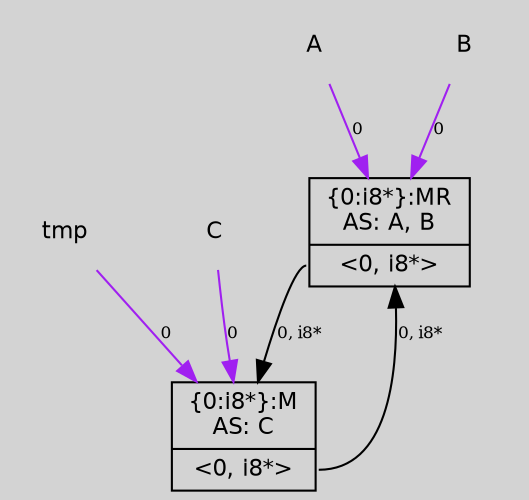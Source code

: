 digraph unnamed {
	graph [center=true, ratio=true, bgcolor=lightgray, fontname=Helvetica];
	node  [fontname=Helvetica, fontsize=11];

	Node0x2d2b580 [shape=record,label="{\{0:i8*\}:MR\nAS: A, B\n|{<s0>\<0, i8*\>}}"];
	Node0x2d2ba70 [shape=record,label="{\{0:i8*\}:M\nAS: C\n|{<s0>\<0, i8*\>}}"];
	Node0x2d0cf08 [shape=plaintext, label ="A"];
	Node0x2d0cf08 -> Node0x2d2b580[arrowtail=tee,label="0",fontsize=8,color=purple];
	Node0x2d105f8 [shape=plaintext, label ="tmp"];
	Node0x2d105f8 -> Node0x2d2ba70[arrowtail=tee,label="0",fontsize=8,color=purple];
	Node0x2d0d498 [shape=plaintext, label ="B"];
	Node0x2d0d498 -> Node0x2d2b580[arrowtail=tee,label="0",fontsize=8,color=purple];
	Node0x2d0d538 [shape=plaintext, label ="C"];
	Node0x2d0d538 -> Node0x2d2ba70[arrowtail=tee,label="0",fontsize=8,color=purple];
	Node0x2d2b580:s0 -> Node0x2d2ba70[arrowtail=tee,label="0, i8*",fontsize=8];
	Node0x2d2ba70:s0 -> Node0x2d2b580[arrowtail=tee,label="0, i8*",fontsize=8];
}
